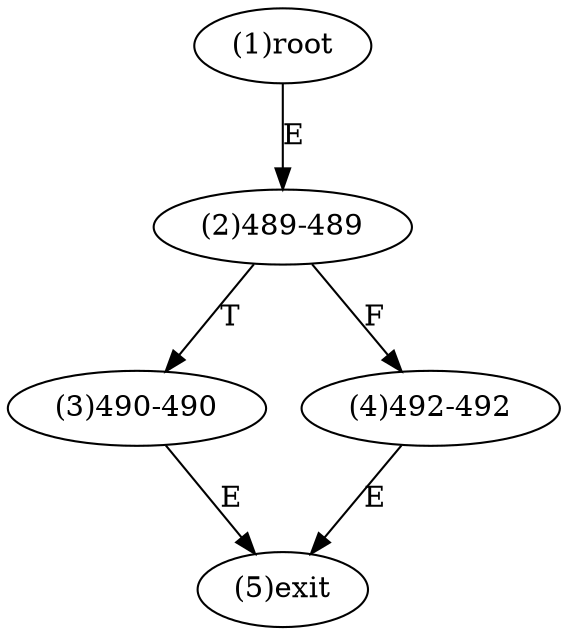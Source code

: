 digraph "" { 
1[ label="(1)root"];
2[ label="(2)489-489"];
3[ label="(3)490-490"];
4[ label="(4)492-492"];
5[ label="(5)exit"];
1->2[ label="E"];
2->4[ label="F"];
2->3[ label="T"];
3->5[ label="E"];
4->5[ label="E"];
}